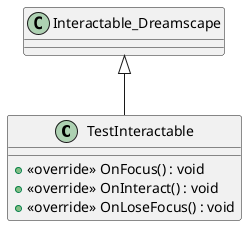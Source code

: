 @startuml
class TestInteractable {
    + <<override>> OnFocus() : void
    + <<override>> OnInteract() : void
    + <<override>> OnLoseFocus() : void
}
Interactable_Dreamscape <|-- TestInteractable
@enduml
